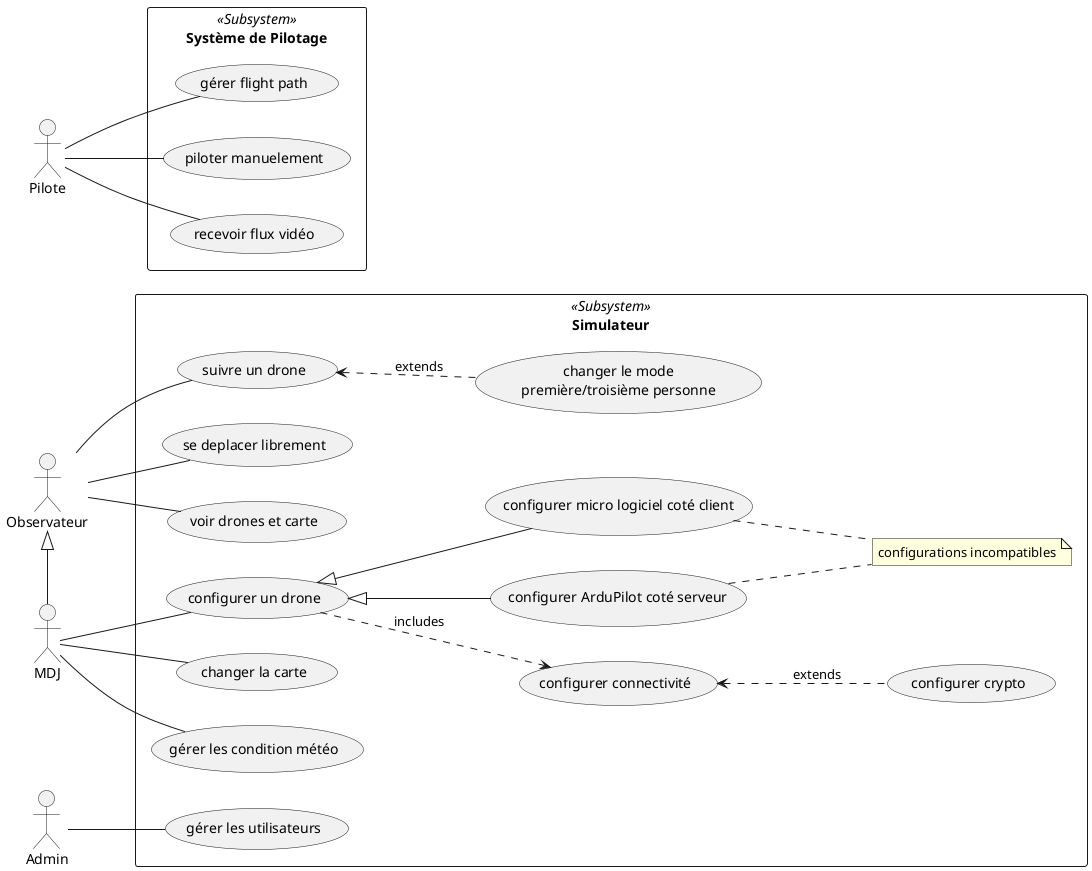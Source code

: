 @startuml

left to right direction

actor Observateur
actor MDJ
actor Pilote
actor Admin
'actor Admin

rectangle "Système de Pilotage" <<Subsystem>> as SysPilot {
    Pilote -- (gérer flight path)
    Pilote -- (piloter manuelement)
    Pilote -- (recevoir flux vidéo)
}



MDJ -left-|> Observateur

rectangle Simulateur <<Subsystem>> {

    usecase (suivre un drone) as follow_drone

    follow_drone <.down. (changer le mode\npremière/troisième personne) : extends

    Observateur -- (se deplacer librement)
    Observateur -- (voir drones et carte)
    Observateur -- follow_drone

    usecase (configurer un drone) as cfg_drone
    usecase (configurer connectivité) as cfg_conn
    usecase (configurer crypto) as cfg_crypt
    usecase (configurer ArduPilot coté serveur) as cfg_ardu_ss
    usecase (configurer micro logiciel coté client) as cfg_ardu_cs
    note "configurations incompatibles" as mutex1

    cfg_drone .down.> cfg_conn : includes
    cfg_conn <.down. cfg_crypt : extends
    cfg_drone <|-- cfg_ardu_ss 
    cfg_drone <|-- cfg_ardu_cs 
    cfg_ardu_ss .. mutex1
    cfg_ardu_cs .. mutex1

    MDJ -- (changer la carte)
    MDJ -- (gérer les condition météo)
    MDJ -- cfg_drone

    Admin -- (gérer les utilisateurs)

}

@enduml
